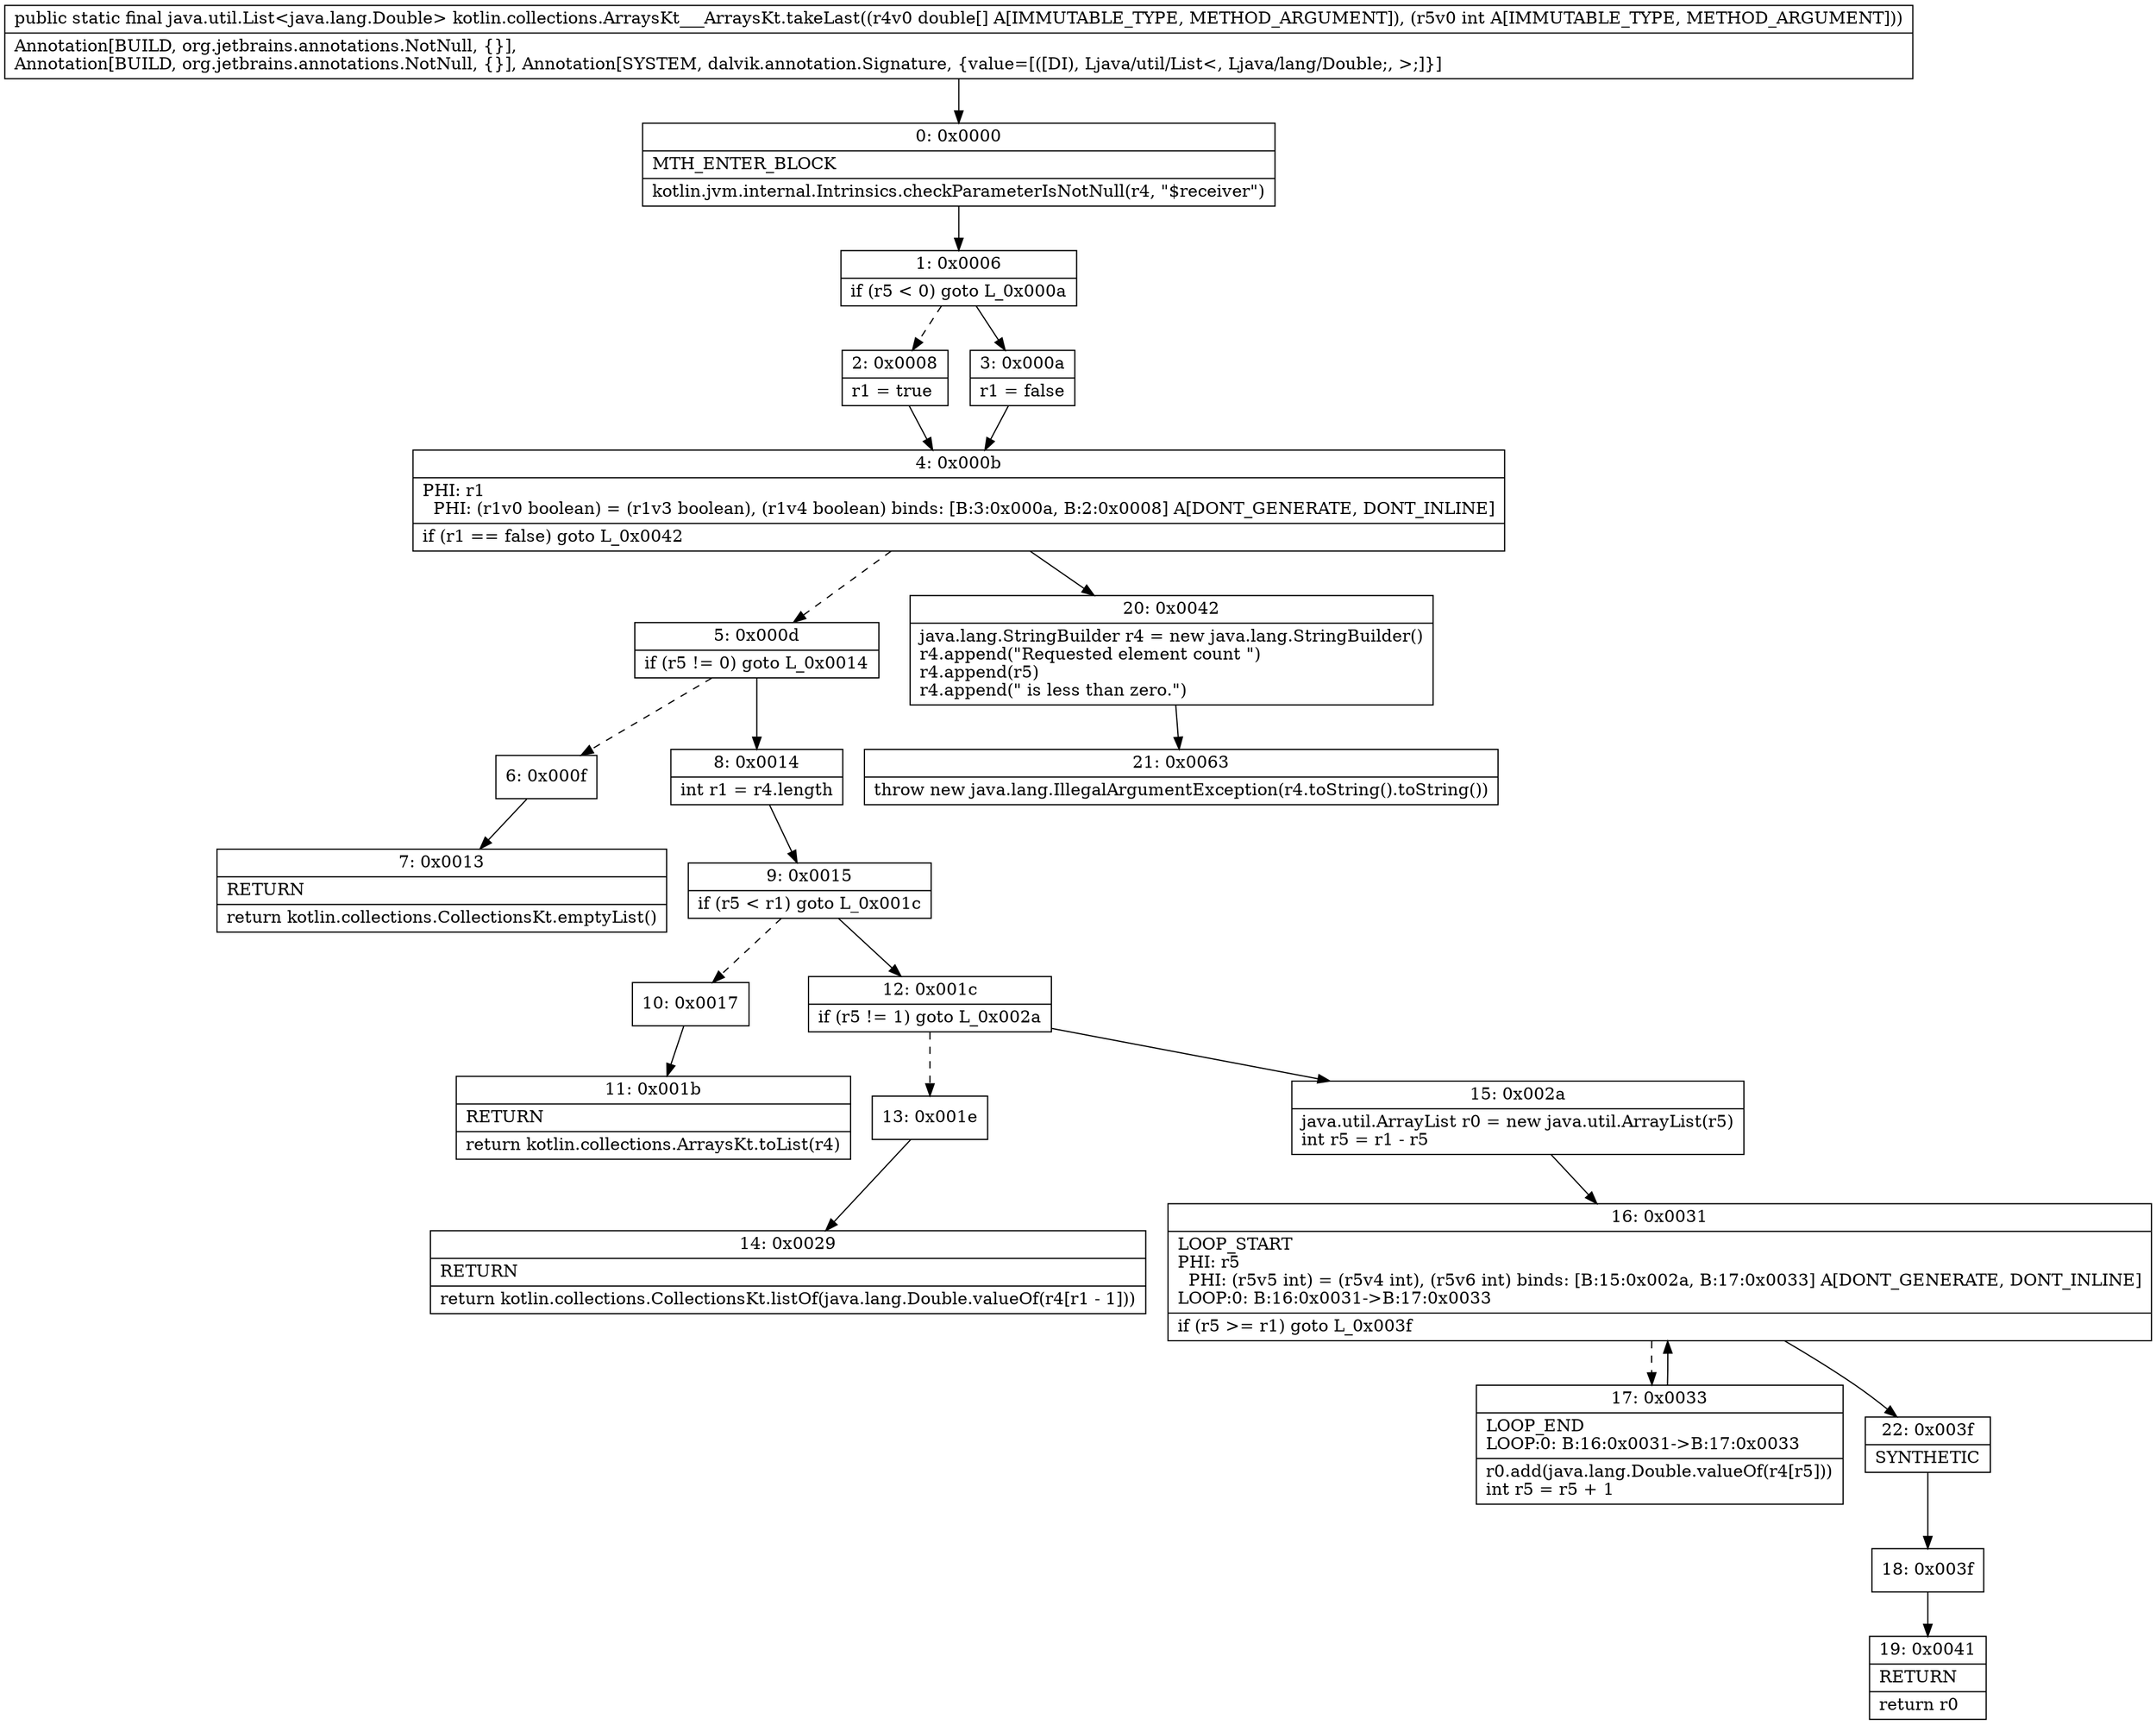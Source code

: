 digraph "CFG forkotlin.collections.ArraysKt___ArraysKt.takeLast([DI)Ljava\/util\/List;" {
Node_0 [shape=record,label="{0\:\ 0x0000|MTH_ENTER_BLOCK\l|kotlin.jvm.internal.Intrinsics.checkParameterIsNotNull(r4, \"$receiver\")\l}"];
Node_1 [shape=record,label="{1\:\ 0x0006|if (r5 \< 0) goto L_0x000a\l}"];
Node_2 [shape=record,label="{2\:\ 0x0008|r1 = true\l}"];
Node_3 [shape=record,label="{3\:\ 0x000a|r1 = false\l}"];
Node_4 [shape=record,label="{4\:\ 0x000b|PHI: r1 \l  PHI: (r1v0 boolean) = (r1v3 boolean), (r1v4 boolean) binds: [B:3:0x000a, B:2:0x0008] A[DONT_GENERATE, DONT_INLINE]\l|if (r1 == false) goto L_0x0042\l}"];
Node_5 [shape=record,label="{5\:\ 0x000d|if (r5 != 0) goto L_0x0014\l}"];
Node_6 [shape=record,label="{6\:\ 0x000f}"];
Node_7 [shape=record,label="{7\:\ 0x0013|RETURN\l|return kotlin.collections.CollectionsKt.emptyList()\l}"];
Node_8 [shape=record,label="{8\:\ 0x0014|int r1 = r4.length\l}"];
Node_9 [shape=record,label="{9\:\ 0x0015|if (r5 \< r1) goto L_0x001c\l}"];
Node_10 [shape=record,label="{10\:\ 0x0017}"];
Node_11 [shape=record,label="{11\:\ 0x001b|RETURN\l|return kotlin.collections.ArraysKt.toList(r4)\l}"];
Node_12 [shape=record,label="{12\:\ 0x001c|if (r5 != 1) goto L_0x002a\l}"];
Node_13 [shape=record,label="{13\:\ 0x001e}"];
Node_14 [shape=record,label="{14\:\ 0x0029|RETURN\l|return kotlin.collections.CollectionsKt.listOf(java.lang.Double.valueOf(r4[r1 \- 1]))\l}"];
Node_15 [shape=record,label="{15\:\ 0x002a|java.util.ArrayList r0 = new java.util.ArrayList(r5)\lint r5 = r1 \- r5\l}"];
Node_16 [shape=record,label="{16\:\ 0x0031|LOOP_START\lPHI: r5 \l  PHI: (r5v5 int) = (r5v4 int), (r5v6 int) binds: [B:15:0x002a, B:17:0x0033] A[DONT_GENERATE, DONT_INLINE]\lLOOP:0: B:16:0x0031\-\>B:17:0x0033\l|if (r5 \>= r1) goto L_0x003f\l}"];
Node_17 [shape=record,label="{17\:\ 0x0033|LOOP_END\lLOOP:0: B:16:0x0031\-\>B:17:0x0033\l|r0.add(java.lang.Double.valueOf(r4[r5]))\lint r5 = r5 + 1\l}"];
Node_18 [shape=record,label="{18\:\ 0x003f}"];
Node_19 [shape=record,label="{19\:\ 0x0041|RETURN\l|return r0\l}"];
Node_20 [shape=record,label="{20\:\ 0x0042|java.lang.StringBuilder r4 = new java.lang.StringBuilder()\lr4.append(\"Requested element count \")\lr4.append(r5)\lr4.append(\" is less than zero.\")\l}"];
Node_21 [shape=record,label="{21\:\ 0x0063|throw new java.lang.IllegalArgumentException(r4.toString().toString())\l}"];
Node_22 [shape=record,label="{22\:\ 0x003f|SYNTHETIC\l}"];
MethodNode[shape=record,label="{public static final java.util.List\<java.lang.Double\> kotlin.collections.ArraysKt___ArraysKt.takeLast((r4v0 double[] A[IMMUTABLE_TYPE, METHOD_ARGUMENT]), (r5v0 int A[IMMUTABLE_TYPE, METHOD_ARGUMENT]))  | Annotation[BUILD, org.jetbrains.annotations.NotNull, \{\}], \lAnnotation[BUILD, org.jetbrains.annotations.NotNull, \{\}], Annotation[SYSTEM, dalvik.annotation.Signature, \{value=[([DI), Ljava\/util\/List\<, Ljava\/lang\/Double;, \>;]\}]\l}"];
MethodNode -> Node_0;
Node_0 -> Node_1;
Node_1 -> Node_2[style=dashed];
Node_1 -> Node_3;
Node_2 -> Node_4;
Node_3 -> Node_4;
Node_4 -> Node_5[style=dashed];
Node_4 -> Node_20;
Node_5 -> Node_6[style=dashed];
Node_5 -> Node_8;
Node_6 -> Node_7;
Node_8 -> Node_9;
Node_9 -> Node_10[style=dashed];
Node_9 -> Node_12;
Node_10 -> Node_11;
Node_12 -> Node_13[style=dashed];
Node_12 -> Node_15;
Node_13 -> Node_14;
Node_15 -> Node_16;
Node_16 -> Node_17[style=dashed];
Node_16 -> Node_22;
Node_17 -> Node_16;
Node_18 -> Node_19;
Node_20 -> Node_21;
Node_22 -> Node_18;
}

